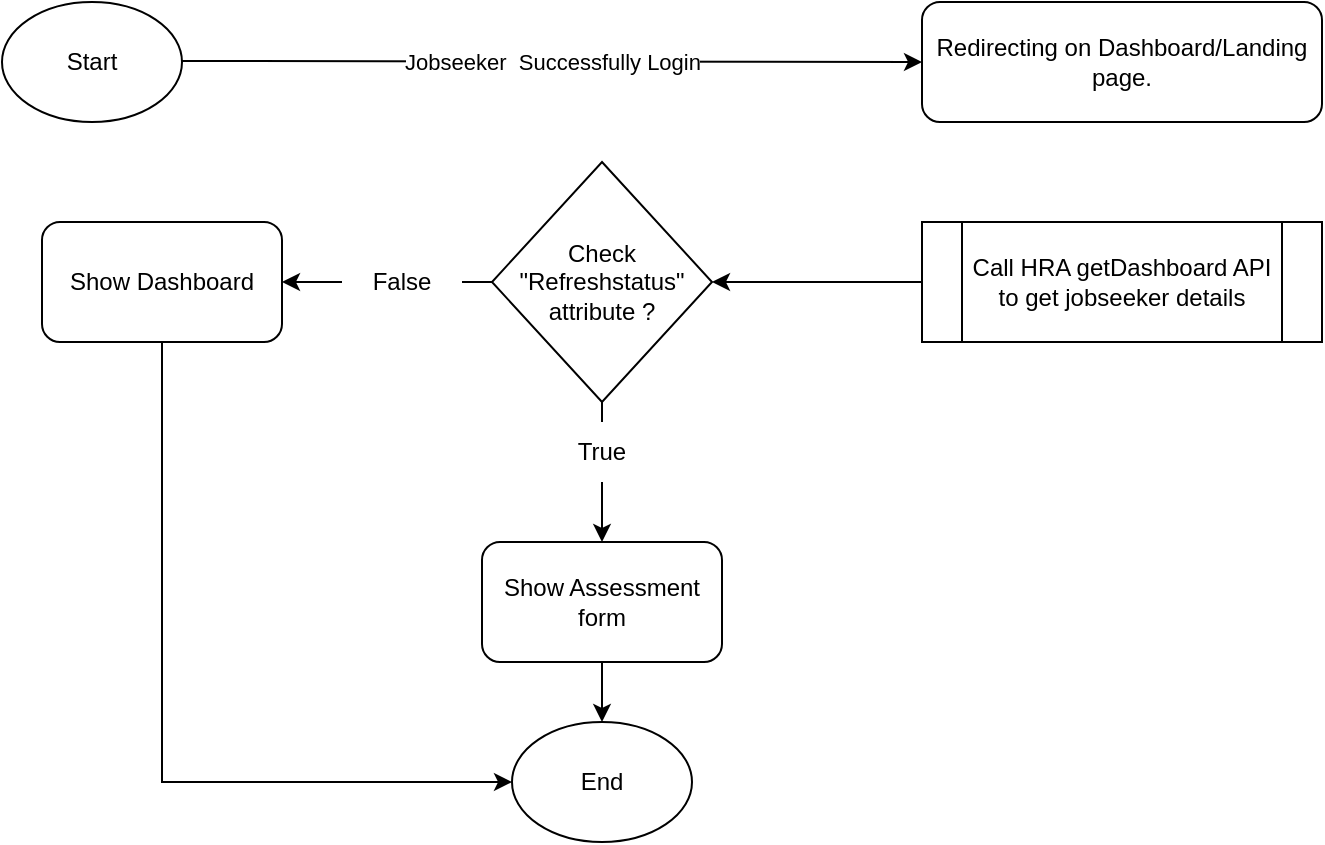 <mxfile version="16.2.4" type="github">
  <diagram id="iAsPNLQarzUy0nh-E12Q" name="Page-1">
    <mxGraphModel dx="1278" dy="556" grid="1" gridSize="10" guides="1" tooltips="1" connect="1" arrows="1" fold="1" page="1" pageScale="1" pageWidth="850" pageHeight="1100" math="0" shadow="0">
      <root>
        <mxCell id="0" />
        <mxCell id="1" parent="0" />
        <mxCell id="MrdrnFFlkgiY7OF6-Ldu-1" value="Start" style="ellipse;whiteSpace=wrap;html=1;" vertex="1" parent="1">
          <mxGeometry x="60" y="50" width="90" height="60" as="geometry" />
        </mxCell>
        <UserObject label="Jobseeker&amp;nbsp; Successfully Login" tooltip="dfdfdf" id="MrdrnFFlkgiY7OF6-Ldu-2">
          <mxCell style="endArrow=classic;html=1;rounded=0;entryX=0;entryY=0.5;entryDx=0;entryDy=0;" edge="1" parent="1" target="MrdrnFFlkgiY7OF6-Ldu-4">
            <mxGeometry relative="1" as="geometry">
              <mxPoint x="150" y="79.5" as="sourcePoint" />
              <mxPoint x="430" y="80" as="targetPoint" />
              <mxPoint as="offset" />
            </mxGeometry>
          </mxCell>
        </UserObject>
        <mxCell id="MrdrnFFlkgiY7OF6-Ldu-4" value="Redirecting on Dashboard/Landing page." style="rounded=1;whiteSpace=wrap;html=1;" vertex="1" parent="1">
          <mxGeometry x="520" y="50" width="200" height="60" as="geometry" />
        </mxCell>
        <mxCell id="MrdrnFFlkgiY7OF6-Ldu-7" style="edgeStyle=orthogonalEdgeStyle;rounded=0;orthogonalLoop=1;jettySize=auto;html=1;entryX=1;entryY=0.5;entryDx=0;entryDy=0;" edge="1" parent="1" source="MrdrnFFlkgiY7OF6-Ldu-5" target="MrdrnFFlkgiY7OF6-Ldu-6">
          <mxGeometry relative="1" as="geometry" />
        </mxCell>
        <mxCell id="MrdrnFFlkgiY7OF6-Ldu-5" value="Call HRA getDashboard API to get jobseeker details" style="shape=process;whiteSpace=wrap;html=1;backgroundOutline=1;" vertex="1" parent="1">
          <mxGeometry x="520" y="160" width="200" height="60" as="geometry" />
        </mxCell>
        <mxCell id="MrdrnFFlkgiY7OF6-Ldu-10" style="edgeStyle=orthogonalEdgeStyle;rounded=0;orthogonalLoop=1;jettySize=auto;html=1;startArrow=none;" edge="1" parent="1" source="MrdrnFFlkgiY7OF6-Ldu-18" target="MrdrnFFlkgiY7OF6-Ldu-8">
          <mxGeometry relative="1" as="geometry">
            <Array as="points">
              <mxPoint x="230" y="190" />
            </Array>
          </mxGeometry>
        </mxCell>
        <mxCell id="MrdrnFFlkgiY7OF6-Ldu-11" style="edgeStyle=orthogonalEdgeStyle;rounded=0;orthogonalLoop=1;jettySize=auto;html=1;startArrow=none;" edge="1" parent="1" source="MrdrnFFlkgiY7OF6-Ldu-15" target="MrdrnFFlkgiY7OF6-Ldu-9">
          <mxGeometry relative="1" as="geometry" />
        </mxCell>
        <mxCell id="MrdrnFFlkgiY7OF6-Ldu-6" value="Check &quot;Refreshstatus&quot; attribute ?" style="rhombus;whiteSpace=wrap;html=1;" vertex="1" parent="1">
          <mxGeometry x="305" y="130" width="110" height="120" as="geometry" />
        </mxCell>
        <mxCell id="MrdrnFFlkgiY7OF6-Ldu-13" style="edgeStyle=orthogonalEdgeStyle;rounded=0;orthogonalLoop=1;jettySize=auto;html=1;entryX=0;entryY=0.5;entryDx=0;entryDy=0;exitX=0.5;exitY=1;exitDx=0;exitDy=0;" edge="1" parent="1" source="MrdrnFFlkgiY7OF6-Ldu-8" target="MrdrnFFlkgiY7OF6-Ldu-12">
          <mxGeometry relative="1" as="geometry" />
        </mxCell>
        <mxCell id="MrdrnFFlkgiY7OF6-Ldu-8" value="Show Dashboard" style="rounded=1;whiteSpace=wrap;html=1;" vertex="1" parent="1">
          <mxGeometry x="80" y="160" width="120" height="60" as="geometry" />
        </mxCell>
        <mxCell id="MrdrnFFlkgiY7OF6-Ldu-14" value="" style="edgeStyle=orthogonalEdgeStyle;rounded=0;orthogonalLoop=1;jettySize=auto;html=1;" edge="1" parent="1" source="MrdrnFFlkgiY7OF6-Ldu-9" target="MrdrnFFlkgiY7OF6-Ldu-12">
          <mxGeometry relative="1" as="geometry" />
        </mxCell>
        <mxCell id="MrdrnFFlkgiY7OF6-Ldu-9" value="Show Assessment form" style="rounded=1;whiteSpace=wrap;html=1;" vertex="1" parent="1">
          <mxGeometry x="300" y="320" width="120" height="60" as="geometry" />
        </mxCell>
        <mxCell id="MrdrnFFlkgiY7OF6-Ldu-12" value="End" style="ellipse;whiteSpace=wrap;html=1;" vertex="1" parent="1">
          <mxGeometry x="315" y="410" width="90" height="60" as="geometry" />
        </mxCell>
        <mxCell id="MrdrnFFlkgiY7OF6-Ldu-15" value="True" style="text;html=1;strokeColor=none;fillColor=none;align=center;verticalAlign=middle;whiteSpace=wrap;rounded=0;" vertex="1" parent="1">
          <mxGeometry x="330" y="260" width="60" height="30" as="geometry" />
        </mxCell>
        <mxCell id="MrdrnFFlkgiY7OF6-Ldu-16" value="" style="edgeStyle=orthogonalEdgeStyle;rounded=0;orthogonalLoop=1;jettySize=auto;html=1;endArrow=none;" edge="1" parent="1" source="MrdrnFFlkgiY7OF6-Ldu-6" target="MrdrnFFlkgiY7OF6-Ldu-15">
          <mxGeometry relative="1" as="geometry">
            <mxPoint x="360" y="250" as="sourcePoint" />
            <mxPoint x="360" y="300" as="targetPoint" />
            <Array as="points">
              <mxPoint x="360" y="260" />
              <mxPoint x="360" y="260" />
            </Array>
          </mxGeometry>
        </mxCell>
        <mxCell id="MrdrnFFlkgiY7OF6-Ldu-18" value="False" style="text;html=1;strokeColor=none;fillColor=none;align=center;verticalAlign=middle;whiteSpace=wrap;rounded=0;" vertex="1" parent="1">
          <mxGeometry x="230" y="175" width="60" height="30" as="geometry" />
        </mxCell>
        <mxCell id="MrdrnFFlkgiY7OF6-Ldu-19" value="" style="edgeStyle=orthogonalEdgeStyle;rounded=0;orthogonalLoop=1;jettySize=auto;html=1;endArrow=none;" edge="1" parent="1" source="MrdrnFFlkgiY7OF6-Ldu-6" target="MrdrnFFlkgiY7OF6-Ldu-18">
          <mxGeometry relative="1" as="geometry">
            <mxPoint x="305" y="190" as="sourcePoint" />
            <mxPoint x="200" y="190" as="targetPoint" />
            <Array as="points">
              <mxPoint x="230" y="190" />
            </Array>
          </mxGeometry>
        </mxCell>
      </root>
    </mxGraphModel>
  </diagram>
</mxfile>
